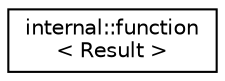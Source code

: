 digraph "Graphical Class Hierarchy"
{
  edge [fontname="Helvetica",fontsize="10",labelfontname="Helvetica",labelfontsize="10"];
  node [fontname="Helvetica",fontsize="10",shape=record];
  rankdir="LR";
  Node1 [label="internal::function\l\< Result \>",height=0.2,width=0.4,color="black", fillcolor="white", style="filled",URL="$structinternal_1_1function.html"];
}
